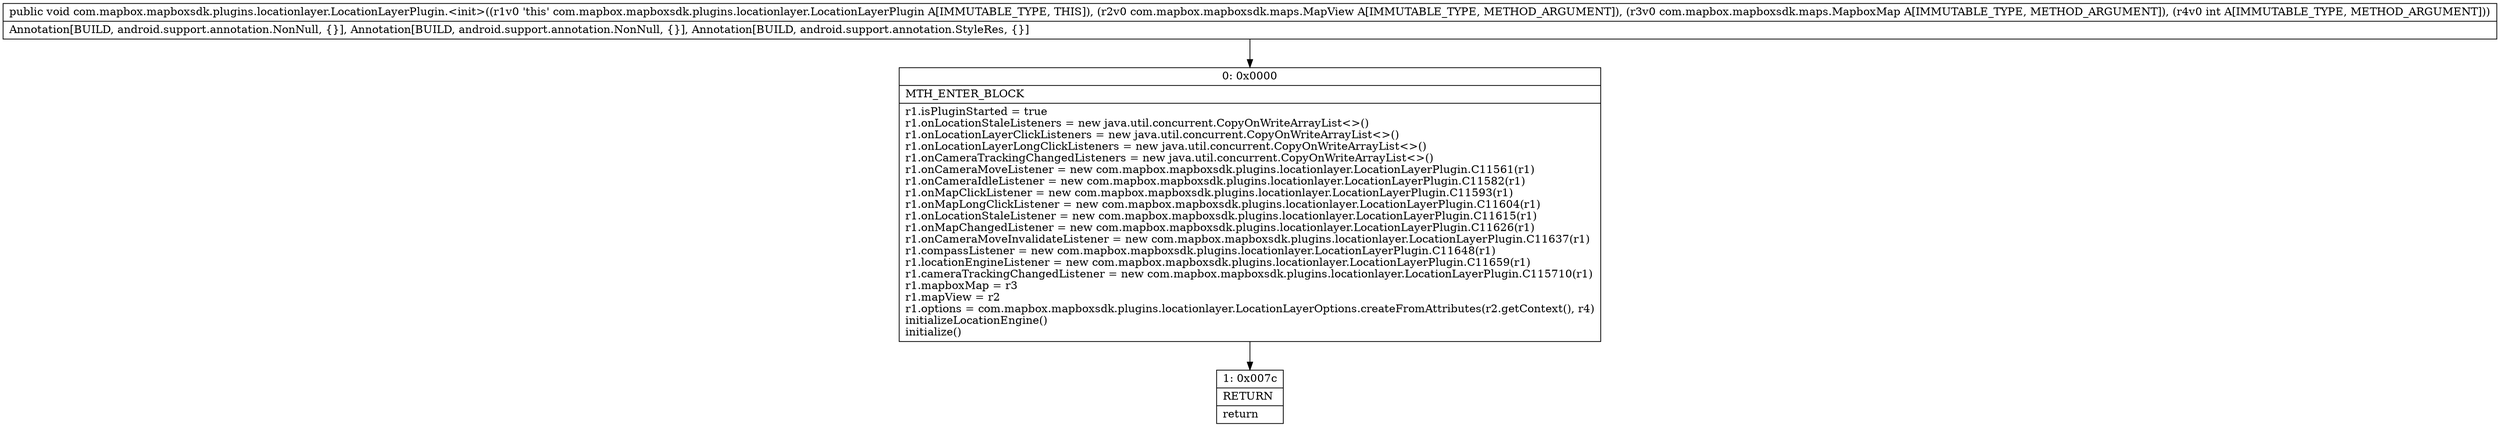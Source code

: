 digraph "CFG forcom.mapbox.mapboxsdk.plugins.locationlayer.LocationLayerPlugin.\<init\>(Lcom\/mapbox\/mapboxsdk\/maps\/MapView;Lcom\/mapbox\/mapboxsdk\/maps\/MapboxMap;I)V" {
Node_0 [shape=record,label="{0\:\ 0x0000|MTH_ENTER_BLOCK\l|r1.isPluginStarted = true\lr1.onLocationStaleListeners = new java.util.concurrent.CopyOnWriteArrayList\<\>()\lr1.onLocationLayerClickListeners = new java.util.concurrent.CopyOnWriteArrayList\<\>()\lr1.onLocationLayerLongClickListeners = new java.util.concurrent.CopyOnWriteArrayList\<\>()\lr1.onCameraTrackingChangedListeners = new java.util.concurrent.CopyOnWriteArrayList\<\>()\lr1.onCameraMoveListener = new com.mapbox.mapboxsdk.plugins.locationlayer.LocationLayerPlugin.C11561(r1)\lr1.onCameraIdleListener = new com.mapbox.mapboxsdk.plugins.locationlayer.LocationLayerPlugin.C11582(r1)\lr1.onMapClickListener = new com.mapbox.mapboxsdk.plugins.locationlayer.LocationLayerPlugin.C11593(r1)\lr1.onMapLongClickListener = new com.mapbox.mapboxsdk.plugins.locationlayer.LocationLayerPlugin.C11604(r1)\lr1.onLocationStaleListener = new com.mapbox.mapboxsdk.plugins.locationlayer.LocationLayerPlugin.C11615(r1)\lr1.onMapChangedListener = new com.mapbox.mapboxsdk.plugins.locationlayer.LocationLayerPlugin.C11626(r1)\lr1.onCameraMoveInvalidateListener = new com.mapbox.mapboxsdk.plugins.locationlayer.LocationLayerPlugin.C11637(r1)\lr1.compassListener = new com.mapbox.mapboxsdk.plugins.locationlayer.LocationLayerPlugin.C11648(r1)\lr1.locationEngineListener = new com.mapbox.mapboxsdk.plugins.locationlayer.LocationLayerPlugin.C11659(r1)\lr1.cameraTrackingChangedListener = new com.mapbox.mapboxsdk.plugins.locationlayer.LocationLayerPlugin.C115710(r1)\lr1.mapboxMap = r3\lr1.mapView = r2\lr1.options = com.mapbox.mapboxsdk.plugins.locationlayer.LocationLayerOptions.createFromAttributes(r2.getContext(), r4)\linitializeLocationEngine()\linitialize()\l}"];
Node_1 [shape=record,label="{1\:\ 0x007c|RETURN\l|return\l}"];
MethodNode[shape=record,label="{public void com.mapbox.mapboxsdk.plugins.locationlayer.LocationLayerPlugin.\<init\>((r1v0 'this' com.mapbox.mapboxsdk.plugins.locationlayer.LocationLayerPlugin A[IMMUTABLE_TYPE, THIS]), (r2v0 com.mapbox.mapboxsdk.maps.MapView A[IMMUTABLE_TYPE, METHOD_ARGUMENT]), (r3v0 com.mapbox.mapboxsdk.maps.MapboxMap A[IMMUTABLE_TYPE, METHOD_ARGUMENT]), (r4v0 int A[IMMUTABLE_TYPE, METHOD_ARGUMENT]))  | Annotation[BUILD, android.support.annotation.NonNull, \{\}], Annotation[BUILD, android.support.annotation.NonNull, \{\}], Annotation[BUILD, android.support.annotation.StyleRes, \{\}]\l}"];
MethodNode -> Node_0;
Node_0 -> Node_1;
}

